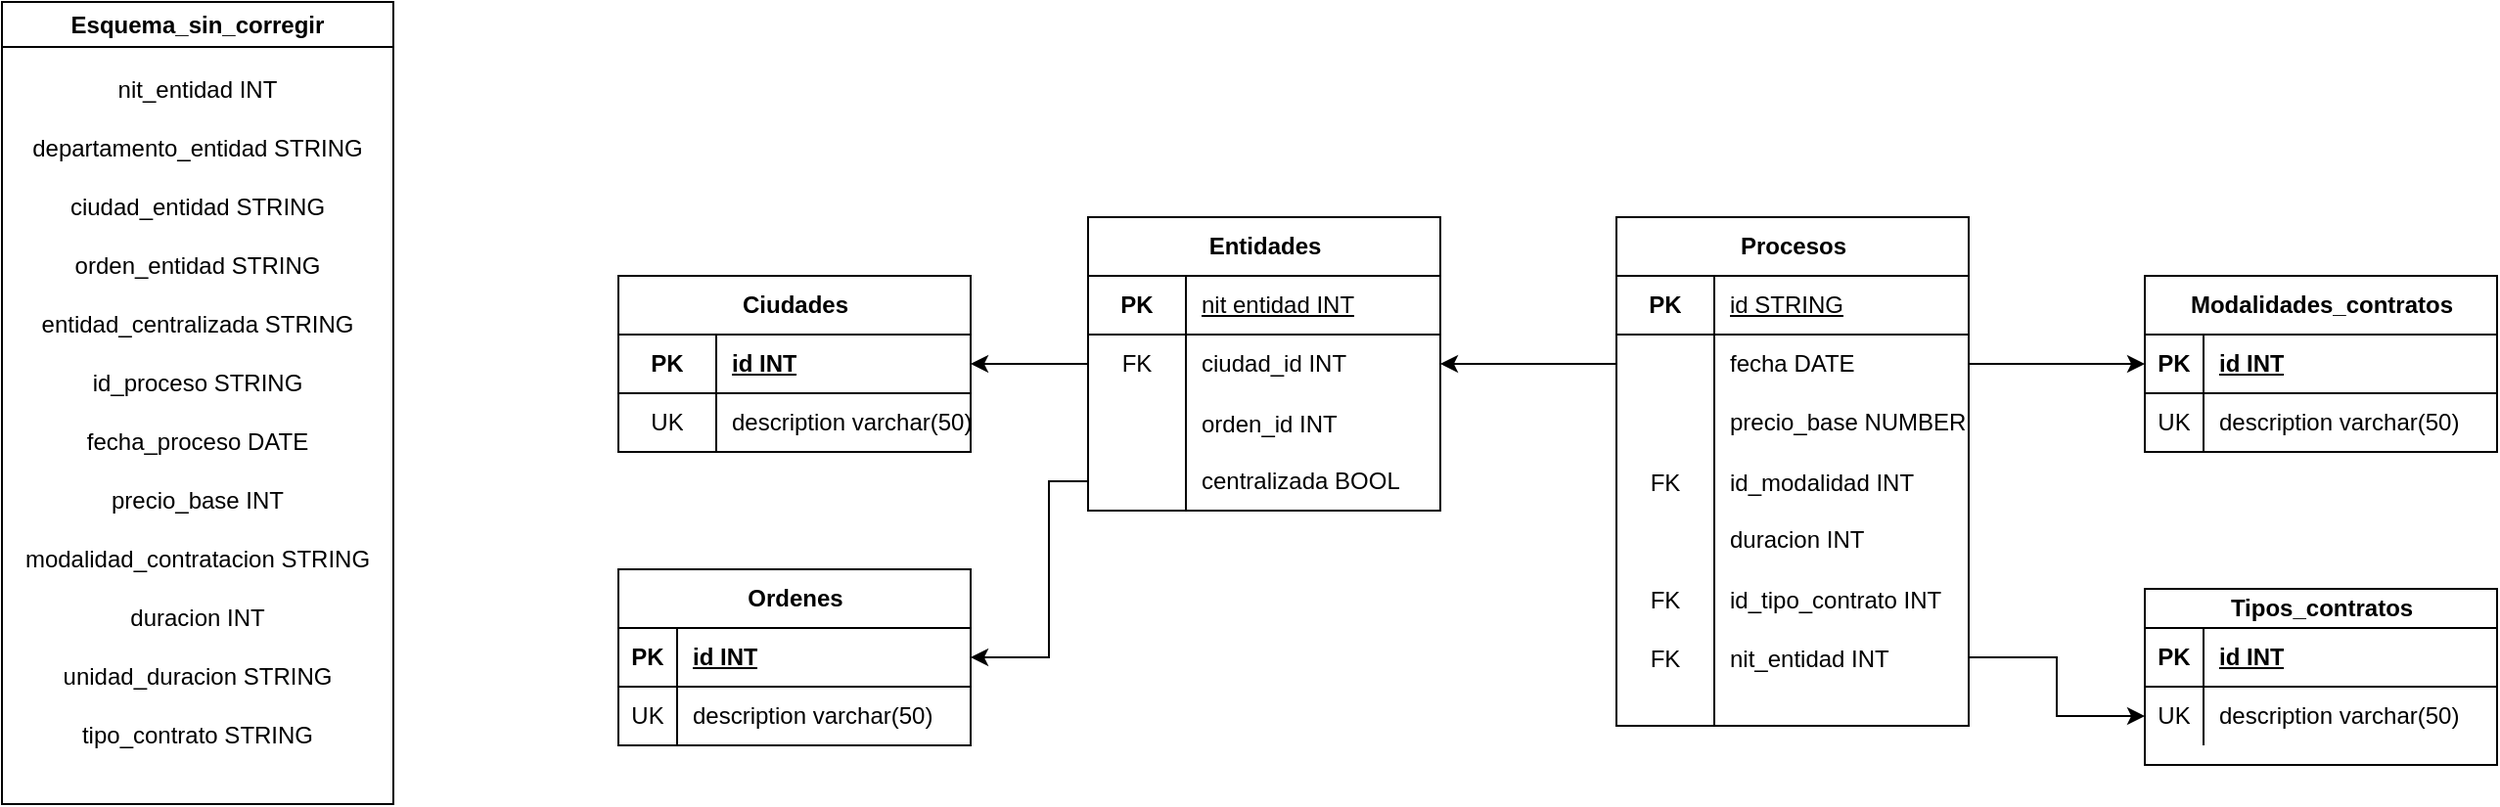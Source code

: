 <mxfile version="28.1.0">
  <diagram name="Page-1" id="_I7iHxoYjZz7G1YTvTJT">
    <mxGraphModel dx="1426" dy="827" grid="1" gridSize="10" guides="1" tooltips="1" connect="1" arrows="1" fold="1" page="1" pageScale="1" pageWidth="850" pageHeight="1100" math="0" shadow="0">
      <root>
        <mxCell id="0" />
        <mxCell id="1" parent="0" />
        <mxCell id="GgV5Tn72LejvTdqyVEqB-37" value="&lt;div&gt;Esquema_sin_corregir&lt;/div&gt;" style="swimlane;whiteSpace=wrap;html=1;" parent="1" vertex="1">
          <mxGeometry width="200" height="410" as="geometry" />
        </mxCell>
        <mxCell id="GgV5Tn72LejvTdqyVEqB-38" value="nit_entidad INT" style="text;html=1;align=center;verticalAlign=middle;whiteSpace=wrap;rounded=0;" parent="GgV5Tn72LejvTdqyVEqB-37" vertex="1">
          <mxGeometry y="30" width="200" height="30" as="geometry" />
        </mxCell>
        <mxCell id="GgV5Tn72LejvTdqyVEqB-39" value="departamento_entidad STRING" style="text;html=1;align=center;verticalAlign=middle;whiteSpace=wrap;rounded=0;" parent="GgV5Tn72LejvTdqyVEqB-37" vertex="1">
          <mxGeometry y="60" width="200" height="30" as="geometry" />
        </mxCell>
        <mxCell id="GgV5Tn72LejvTdqyVEqB-40" value="ciudad_entidad STRING" style="text;html=1;align=center;verticalAlign=middle;whiteSpace=wrap;rounded=0;" parent="GgV5Tn72LejvTdqyVEqB-37" vertex="1">
          <mxGeometry y="90" width="200" height="30" as="geometry" />
        </mxCell>
        <mxCell id="GgV5Tn72LejvTdqyVEqB-41" value="orden_entidad STRING" style="text;html=1;align=center;verticalAlign=middle;whiteSpace=wrap;rounded=0;" parent="GgV5Tn72LejvTdqyVEqB-37" vertex="1">
          <mxGeometry y="120" width="200" height="30" as="geometry" />
        </mxCell>
        <mxCell id="GgV5Tn72LejvTdqyVEqB-42" value="entidad_centralizada STRING" style="text;html=1;align=center;verticalAlign=middle;whiteSpace=wrap;rounded=0;" parent="GgV5Tn72LejvTdqyVEqB-37" vertex="1">
          <mxGeometry y="150" width="200" height="30" as="geometry" />
        </mxCell>
        <mxCell id="GgV5Tn72LejvTdqyVEqB-43" value="id_proceso STRING" style="text;html=1;align=center;verticalAlign=middle;whiteSpace=wrap;rounded=0;" parent="GgV5Tn72LejvTdqyVEqB-37" vertex="1">
          <mxGeometry y="180" width="200" height="30" as="geometry" />
        </mxCell>
        <mxCell id="GgV5Tn72LejvTdqyVEqB-44" value="fecha_proceso DATE" style="text;html=1;align=center;verticalAlign=middle;whiteSpace=wrap;rounded=0;" parent="GgV5Tn72LejvTdqyVEqB-37" vertex="1">
          <mxGeometry y="210" width="200" height="30" as="geometry" />
        </mxCell>
        <mxCell id="GgV5Tn72LejvTdqyVEqB-45" value="precio_base INT" style="text;html=1;align=center;verticalAlign=middle;whiteSpace=wrap;rounded=0;" parent="GgV5Tn72LejvTdqyVEqB-37" vertex="1">
          <mxGeometry y="240" width="200" height="30" as="geometry" />
        </mxCell>
        <mxCell id="GgV5Tn72LejvTdqyVEqB-46" value="modalidad_contratacion STRING" style="text;html=1;align=center;verticalAlign=middle;whiteSpace=wrap;rounded=0;" parent="GgV5Tn72LejvTdqyVEqB-37" vertex="1">
          <mxGeometry y="270" width="200" height="30" as="geometry" />
        </mxCell>
        <mxCell id="GgV5Tn72LejvTdqyVEqB-48" value="duracion INT" style="text;html=1;align=center;verticalAlign=middle;whiteSpace=wrap;rounded=0;" parent="GgV5Tn72LejvTdqyVEqB-37" vertex="1">
          <mxGeometry y="300" width="200" height="30" as="geometry" />
        </mxCell>
        <mxCell id="GgV5Tn72LejvTdqyVEqB-49" value="unidad_duracion STRING" style="text;html=1;align=center;verticalAlign=middle;whiteSpace=wrap;rounded=0;" parent="GgV5Tn72LejvTdqyVEqB-37" vertex="1">
          <mxGeometry y="330" width="200" height="30" as="geometry" />
        </mxCell>
        <mxCell id="GgV5Tn72LejvTdqyVEqB-50" value="tipo_contrato STRING" style="text;html=1;align=center;verticalAlign=middle;whiteSpace=wrap;rounded=0;" parent="GgV5Tn72LejvTdqyVEqB-37" vertex="1">
          <mxGeometry y="360" width="200" height="30" as="geometry" />
        </mxCell>
        <mxCell id="GgV5Tn72LejvTdqyVEqB-58" value="Ciudades" style="shape=table;startSize=30;container=1;collapsible=1;childLayout=tableLayout;fixedRows=1;rowLines=0;fontStyle=1;align=center;resizeLast=1;html=1;" parent="1" vertex="1">
          <mxGeometry x="315" y="140" width="180" height="90" as="geometry" />
        </mxCell>
        <mxCell id="GgV5Tn72LejvTdqyVEqB-59" value="" style="shape=tableRow;horizontal=0;startSize=0;swimlaneHead=0;swimlaneBody=0;fillColor=none;collapsible=0;dropTarget=0;points=[[0,0.5],[1,0.5]];portConstraint=eastwest;top=0;left=0;right=0;bottom=1;" parent="GgV5Tn72LejvTdqyVEqB-58" vertex="1">
          <mxGeometry y="30" width="180" height="30" as="geometry" />
        </mxCell>
        <mxCell id="GgV5Tn72LejvTdqyVEqB-60" value="PK" style="shape=partialRectangle;connectable=0;fillColor=none;top=0;left=0;bottom=0;right=0;fontStyle=1;overflow=hidden;whiteSpace=wrap;html=1;" parent="GgV5Tn72LejvTdqyVEqB-59" vertex="1">
          <mxGeometry width="50" height="30" as="geometry">
            <mxRectangle width="50" height="30" as="alternateBounds" />
          </mxGeometry>
        </mxCell>
        <mxCell id="GgV5Tn72LejvTdqyVEqB-61" value="id INT" style="shape=partialRectangle;connectable=0;fillColor=none;top=0;left=0;bottom=0;right=0;align=left;spacingLeft=6;fontStyle=5;overflow=hidden;whiteSpace=wrap;html=1;" parent="GgV5Tn72LejvTdqyVEqB-59" vertex="1">
          <mxGeometry x="50" width="130" height="30" as="geometry">
            <mxRectangle width="130" height="30" as="alternateBounds" />
          </mxGeometry>
        </mxCell>
        <mxCell id="GgV5Tn72LejvTdqyVEqB-65" value="" style="shape=tableRow;horizontal=0;startSize=0;swimlaneHead=0;swimlaneBody=0;fillColor=none;collapsible=0;dropTarget=0;points=[[0,0.5],[1,0.5]];portConstraint=eastwest;top=0;left=0;right=0;bottom=0;" parent="GgV5Tn72LejvTdqyVEqB-58" vertex="1">
          <mxGeometry y="60" width="180" height="30" as="geometry" />
        </mxCell>
        <mxCell id="GgV5Tn72LejvTdqyVEqB-66" value="UK" style="shape=partialRectangle;connectable=0;fillColor=none;top=0;left=0;bottom=0;right=0;editable=1;overflow=hidden;whiteSpace=wrap;html=1;" parent="GgV5Tn72LejvTdqyVEqB-65" vertex="1">
          <mxGeometry width="50" height="30" as="geometry">
            <mxRectangle width="50" height="30" as="alternateBounds" />
          </mxGeometry>
        </mxCell>
        <mxCell id="GgV5Tn72LejvTdqyVEqB-67" value="&lt;div&gt;description&amp;nbsp;varchar(50)&lt;/div&gt;" style="shape=partialRectangle;connectable=0;fillColor=none;top=0;left=0;bottom=0;right=0;align=left;spacingLeft=6;overflow=hidden;whiteSpace=wrap;html=1;" parent="GgV5Tn72LejvTdqyVEqB-65" vertex="1">
          <mxGeometry x="50" width="130" height="30" as="geometry">
            <mxRectangle width="130" height="30" as="alternateBounds" />
          </mxGeometry>
        </mxCell>
        <mxCell id="GgV5Tn72LejvTdqyVEqB-70" value="Tipos_contratos" style="shape=table;startSize=20;container=1;collapsible=1;childLayout=tableLayout;fixedRows=1;rowLines=0;fontStyle=1;align=center;resizeLast=1;html=1;" parent="1" vertex="1">
          <mxGeometry x="1095" y="300" width="180" height="90" as="geometry" />
        </mxCell>
        <mxCell id="GgV5Tn72LejvTdqyVEqB-71" value="" style="shape=tableRow;horizontal=0;startSize=0;swimlaneHead=0;swimlaneBody=0;fillColor=none;collapsible=0;dropTarget=0;points=[[0,0.5],[1,0.5]];portConstraint=eastwest;top=0;left=0;right=0;bottom=1;" parent="GgV5Tn72LejvTdqyVEqB-70" vertex="1">
          <mxGeometry y="20" width="180" height="30" as="geometry" />
        </mxCell>
        <mxCell id="GgV5Tn72LejvTdqyVEqB-72" value="PK" style="shape=partialRectangle;connectable=0;fillColor=none;top=0;left=0;bottom=0;right=0;fontStyle=1;overflow=hidden;whiteSpace=wrap;html=1;" parent="GgV5Tn72LejvTdqyVEqB-71" vertex="1">
          <mxGeometry width="30" height="30" as="geometry">
            <mxRectangle width="30" height="30" as="alternateBounds" />
          </mxGeometry>
        </mxCell>
        <mxCell id="GgV5Tn72LejvTdqyVEqB-73" value="id INT" style="shape=partialRectangle;connectable=0;fillColor=none;top=0;left=0;bottom=0;right=0;align=left;spacingLeft=6;fontStyle=5;overflow=hidden;whiteSpace=wrap;html=1;" parent="GgV5Tn72LejvTdqyVEqB-71" vertex="1">
          <mxGeometry x="30" width="150" height="30" as="geometry">
            <mxRectangle width="150" height="30" as="alternateBounds" />
          </mxGeometry>
        </mxCell>
        <mxCell id="GgV5Tn72LejvTdqyVEqB-74" value="" style="shape=tableRow;horizontal=0;startSize=0;swimlaneHead=0;swimlaneBody=0;fillColor=none;collapsible=0;dropTarget=0;points=[[0,0.5],[1,0.5]];portConstraint=eastwest;top=0;left=0;right=0;bottom=0;" parent="GgV5Tn72LejvTdqyVEqB-70" vertex="1">
          <mxGeometry y="50" width="180" height="30" as="geometry" />
        </mxCell>
        <mxCell id="GgV5Tn72LejvTdqyVEqB-75" value="UK" style="shape=partialRectangle;connectable=0;fillColor=none;top=0;left=0;bottom=0;right=0;editable=1;overflow=hidden;whiteSpace=wrap;html=1;" parent="GgV5Tn72LejvTdqyVEqB-74" vertex="1">
          <mxGeometry width="30" height="30" as="geometry">
            <mxRectangle width="30" height="30" as="alternateBounds" />
          </mxGeometry>
        </mxCell>
        <mxCell id="GgV5Tn72LejvTdqyVEqB-76" value="&lt;div&gt;description&amp;nbsp;varchar(50)&lt;/div&gt;" style="shape=partialRectangle;connectable=0;fillColor=none;top=0;left=0;bottom=0;right=0;align=left;spacingLeft=6;overflow=hidden;whiteSpace=wrap;html=1;" parent="GgV5Tn72LejvTdqyVEqB-74" vertex="1">
          <mxGeometry x="30" width="150" height="30" as="geometry">
            <mxRectangle width="150" height="30" as="alternateBounds" />
          </mxGeometry>
        </mxCell>
        <mxCell id="GgV5Tn72LejvTdqyVEqB-77" value="Entidades" style="shape=table;startSize=30;container=1;collapsible=1;childLayout=tableLayout;fixedRows=1;rowLines=0;fontStyle=1;align=center;resizeLast=1;html=1;" parent="1" vertex="1">
          <mxGeometry x="555" y="110" width="180" height="150" as="geometry">
            <mxRectangle x="680" y="440" width="90" height="30" as="alternateBounds" />
          </mxGeometry>
        </mxCell>
        <mxCell id="GgV5Tn72LejvTdqyVEqB-78" value="" style="shape=tableRow;horizontal=0;startSize=0;swimlaneHead=0;swimlaneBody=0;fillColor=none;collapsible=0;dropTarget=0;points=[[0,0.5],[1,0.5]];portConstraint=eastwest;top=0;left=0;right=0;bottom=1;" parent="GgV5Tn72LejvTdqyVEqB-77" vertex="1">
          <mxGeometry y="30" width="180" height="30" as="geometry" />
        </mxCell>
        <mxCell id="GgV5Tn72LejvTdqyVEqB-79" value="PK" style="shape=partialRectangle;connectable=0;fillColor=none;top=0;left=0;bottom=0;right=0;fontStyle=1;overflow=hidden;whiteSpace=wrap;html=1;" parent="GgV5Tn72LejvTdqyVEqB-78" vertex="1">
          <mxGeometry width="50" height="30" as="geometry">
            <mxRectangle width="50" height="30" as="alternateBounds" />
          </mxGeometry>
        </mxCell>
        <mxCell id="GgV5Tn72LejvTdqyVEqB-80" value="&lt;span style=&quot;font-weight: 400;&quot;&gt;nit entidad INT&lt;/span&gt;" style="shape=partialRectangle;connectable=0;fillColor=none;top=0;left=0;bottom=0;right=0;align=left;spacingLeft=6;fontStyle=5;overflow=hidden;whiteSpace=wrap;html=1;" parent="GgV5Tn72LejvTdqyVEqB-78" vertex="1">
          <mxGeometry x="50" width="130" height="30" as="geometry">
            <mxRectangle width="130" height="30" as="alternateBounds" />
          </mxGeometry>
        </mxCell>
        <mxCell id="GgV5Tn72LejvTdqyVEqB-81" value="" style="shape=tableRow;horizontal=0;startSize=0;swimlaneHead=0;swimlaneBody=0;fillColor=none;collapsible=0;dropTarget=0;points=[[0,0.5],[1,0.5]];portConstraint=eastwest;top=0;left=0;right=0;bottom=0;" parent="GgV5Tn72LejvTdqyVEqB-77" vertex="1">
          <mxGeometry y="60" width="180" height="30" as="geometry" />
        </mxCell>
        <mxCell id="GgV5Tn72LejvTdqyVEqB-82" value="FK" style="shape=partialRectangle;connectable=0;fillColor=none;top=0;left=0;bottom=0;right=0;editable=1;overflow=hidden;whiteSpace=wrap;html=1;" parent="GgV5Tn72LejvTdqyVEqB-81" vertex="1">
          <mxGeometry width="50" height="30" as="geometry">
            <mxRectangle width="50" height="30" as="alternateBounds" />
          </mxGeometry>
        </mxCell>
        <mxCell id="GgV5Tn72LejvTdqyVEqB-83" value="ciudad_id INT" style="shape=partialRectangle;connectable=0;fillColor=none;top=0;left=0;bottom=0;right=0;align=left;spacingLeft=6;overflow=hidden;whiteSpace=wrap;html=1;" parent="GgV5Tn72LejvTdqyVEqB-81" vertex="1">
          <mxGeometry x="50" width="130" height="30" as="geometry">
            <mxRectangle width="130" height="30" as="alternateBounds" />
          </mxGeometry>
        </mxCell>
        <mxCell id="GgV5Tn72LejvTdqyVEqB-87" value="" style="shape=tableRow;horizontal=0;startSize=0;swimlaneHead=0;swimlaneBody=0;fillColor=none;collapsible=0;dropTarget=0;points=[[0,0.5],[1,0.5]];portConstraint=eastwest;top=0;left=0;right=0;bottom=0;" parent="GgV5Tn72LejvTdqyVEqB-77" vertex="1">
          <mxGeometry y="90" width="180" height="30" as="geometry" />
        </mxCell>
        <mxCell id="GgV5Tn72LejvTdqyVEqB-88" value="" style="shape=partialRectangle;connectable=0;fillColor=none;top=0;left=0;bottom=0;right=0;editable=1;overflow=hidden;" parent="GgV5Tn72LejvTdqyVEqB-87" vertex="1">
          <mxGeometry width="50" height="30" as="geometry">
            <mxRectangle width="50" height="30" as="alternateBounds" />
          </mxGeometry>
        </mxCell>
        <mxCell id="GgV5Tn72LejvTdqyVEqB-89" value="orden_id INT" style="shape=partialRectangle;connectable=0;fillColor=none;top=0;left=0;bottom=0;right=0;align=left;spacingLeft=6;overflow=hidden;" parent="GgV5Tn72LejvTdqyVEqB-87" vertex="1">
          <mxGeometry x="50" width="130" height="30" as="geometry">
            <mxRectangle width="130" height="30" as="alternateBounds" />
          </mxGeometry>
        </mxCell>
        <mxCell id="GgV5Tn72LejvTdqyVEqB-90" value="" style="shape=tableRow;horizontal=0;startSize=0;swimlaneHead=0;swimlaneBody=0;fillColor=none;collapsible=0;dropTarget=0;points=[[0,0.5],[1,0.5]];portConstraint=eastwest;top=0;left=0;right=0;bottom=0;" parent="GgV5Tn72LejvTdqyVEqB-77" vertex="1">
          <mxGeometry y="120" width="180" height="30" as="geometry" />
        </mxCell>
        <mxCell id="GgV5Tn72LejvTdqyVEqB-91" value="" style="shape=partialRectangle;connectable=0;fillColor=none;top=0;left=0;bottom=0;right=0;editable=1;overflow=hidden;whiteSpace=wrap;html=1;" parent="GgV5Tn72LejvTdqyVEqB-90" vertex="1">
          <mxGeometry width="50" height="30" as="geometry">
            <mxRectangle width="50" height="30" as="alternateBounds" />
          </mxGeometry>
        </mxCell>
        <mxCell id="GgV5Tn72LejvTdqyVEqB-92" value="&lt;span style=&quot;text-wrap-mode: nowrap;&quot;&gt;centralizada BOOL&lt;/span&gt;" style="shape=partialRectangle;connectable=0;fillColor=none;top=0;left=0;bottom=0;right=0;align=left;spacingLeft=6;overflow=hidden;whiteSpace=wrap;html=1;" parent="GgV5Tn72LejvTdqyVEqB-90" vertex="1">
          <mxGeometry x="50" width="130" height="30" as="geometry">
            <mxRectangle width="130" height="30" as="alternateBounds" />
          </mxGeometry>
        </mxCell>
        <mxCell id="GgV5Tn72LejvTdqyVEqB-102" value="Ordenes" style="shape=table;startSize=30;container=1;collapsible=1;childLayout=tableLayout;fixedRows=1;rowLines=0;fontStyle=1;align=center;resizeLast=1;html=1;" parent="1" vertex="1">
          <mxGeometry x="315" y="290" width="180" height="90" as="geometry" />
        </mxCell>
        <mxCell id="GgV5Tn72LejvTdqyVEqB-103" value="" style="shape=tableRow;horizontal=0;startSize=0;swimlaneHead=0;swimlaneBody=0;fillColor=none;collapsible=0;dropTarget=0;points=[[0,0.5],[1,0.5]];portConstraint=eastwest;top=0;left=0;right=0;bottom=1;" parent="GgV5Tn72LejvTdqyVEqB-102" vertex="1">
          <mxGeometry y="30" width="180" height="30" as="geometry" />
        </mxCell>
        <mxCell id="GgV5Tn72LejvTdqyVEqB-104" value="PK" style="shape=partialRectangle;connectable=0;fillColor=none;top=0;left=0;bottom=0;right=0;fontStyle=1;overflow=hidden;whiteSpace=wrap;html=1;" parent="GgV5Tn72LejvTdqyVEqB-103" vertex="1">
          <mxGeometry width="30" height="30" as="geometry">
            <mxRectangle width="30" height="30" as="alternateBounds" />
          </mxGeometry>
        </mxCell>
        <mxCell id="GgV5Tn72LejvTdqyVEqB-105" value="id INT" style="shape=partialRectangle;connectable=0;fillColor=none;top=0;left=0;bottom=0;right=0;align=left;spacingLeft=6;fontStyle=5;overflow=hidden;whiteSpace=wrap;html=1;" parent="GgV5Tn72LejvTdqyVEqB-103" vertex="1">
          <mxGeometry x="30" width="150" height="30" as="geometry">
            <mxRectangle width="150" height="30" as="alternateBounds" />
          </mxGeometry>
        </mxCell>
        <mxCell id="GgV5Tn72LejvTdqyVEqB-106" value="" style="shape=tableRow;horizontal=0;startSize=0;swimlaneHead=0;swimlaneBody=0;fillColor=none;collapsible=0;dropTarget=0;points=[[0,0.5],[1,0.5]];portConstraint=eastwest;top=0;left=0;right=0;bottom=0;" parent="GgV5Tn72LejvTdqyVEqB-102" vertex="1">
          <mxGeometry y="60" width="180" height="30" as="geometry" />
        </mxCell>
        <mxCell id="GgV5Tn72LejvTdqyVEqB-107" value="UK" style="shape=partialRectangle;connectable=0;fillColor=none;top=0;left=0;bottom=0;right=0;editable=1;overflow=hidden;whiteSpace=wrap;html=1;" parent="GgV5Tn72LejvTdqyVEqB-106" vertex="1">
          <mxGeometry width="30" height="30" as="geometry">
            <mxRectangle width="30" height="30" as="alternateBounds" />
          </mxGeometry>
        </mxCell>
        <mxCell id="GgV5Tn72LejvTdqyVEqB-108" value="&lt;div&gt;description&amp;nbsp;varchar(50)&lt;/div&gt;" style="shape=partialRectangle;connectable=0;fillColor=none;top=0;left=0;bottom=0;right=0;align=left;spacingLeft=6;overflow=hidden;whiteSpace=wrap;html=1;" parent="GgV5Tn72LejvTdqyVEqB-106" vertex="1">
          <mxGeometry x="30" width="150" height="30" as="geometry">
            <mxRectangle width="150" height="30" as="alternateBounds" />
          </mxGeometry>
        </mxCell>
        <mxCell id="GgV5Tn72LejvTdqyVEqB-110" style="edgeStyle=orthogonalEdgeStyle;rounded=0;orthogonalLoop=1;jettySize=auto;html=1;" parent="1" source="GgV5Tn72LejvTdqyVEqB-81" target="GgV5Tn72LejvTdqyVEqB-59" edge="1">
          <mxGeometry relative="1" as="geometry" />
        </mxCell>
        <mxCell id="GgV5Tn72LejvTdqyVEqB-115" value="Procesos" style="shape=table;startSize=30;container=1;collapsible=1;childLayout=tableLayout;fixedRows=1;rowLines=0;fontStyle=1;align=center;resizeLast=1;html=1;" parent="1" vertex="1">
          <mxGeometry x="825" y="110" width="180" height="260" as="geometry">
            <mxRectangle x="680" y="440" width="90" height="30" as="alternateBounds" />
          </mxGeometry>
        </mxCell>
        <mxCell id="GgV5Tn72LejvTdqyVEqB-116" value="" style="shape=tableRow;horizontal=0;startSize=0;swimlaneHead=0;swimlaneBody=0;fillColor=none;collapsible=0;dropTarget=0;points=[[0,0.5],[1,0.5]];portConstraint=eastwest;top=0;left=0;right=0;bottom=1;" parent="GgV5Tn72LejvTdqyVEqB-115" vertex="1">
          <mxGeometry y="30" width="180" height="30" as="geometry" />
        </mxCell>
        <mxCell id="GgV5Tn72LejvTdqyVEqB-117" value="PK" style="shape=partialRectangle;connectable=0;fillColor=none;top=0;left=0;bottom=0;right=0;fontStyle=1;overflow=hidden;whiteSpace=wrap;html=1;" parent="GgV5Tn72LejvTdqyVEqB-116" vertex="1">
          <mxGeometry width="50" height="30" as="geometry">
            <mxRectangle width="50" height="30" as="alternateBounds" />
          </mxGeometry>
        </mxCell>
        <mxCell id="GgV5Tn72LejvTdqyVEqB-118" value="&lt;span style=&quot;font-weight: 400;&quot;&gt;id STRING&lt;/span&gt;" style="shape=partialRectangle;connectable=0;fillColor=none;top=0;left=0;bottom=0;right=0;align=left;spacingLeft=6;fontStyle=5;overflow=hidden;whiteSpace=wrap;html=1;" parent="GgV5Tn72LejvTdqyVEqB-116" vertex="1">
          <mxGeometry x="50" width="130" height="30" as="geometry">
            <mxRectangle width="130" height="30" as="alternateBounds" />
          </mxGeometry>
        </mxCell>
        <mxCell id="GgV5Tn72LejvTdqyVEqB-119" value="" style="shape=tableRow;horizontal=0;startSize=0;swimlaneHead=0;swimlaneBody=0;fillColor=none;collapsible=0;dropTarget=0;points=[[0,0.5],[1,0.5]];portConstraint=eastwest;top=0;left=0;right=0;bottom=0;" parent="GgV5Tn72LejvTdqyVEqB-115" vertex="1">
          <mxGeometry y="60" width="180" height="30" as="geometry" />
        </mxCell>
        <mxCell id="GgV5Tn72LejvTdqyVEqB-120" value="" style="shape=partialRectangle;connectable=0;fillColor=none;top=0;left=0;bottom=0;right=0;editable=1;overflow=hidden;whiteSpace=wrap;html=1;" parent="GgV5Tn72LejvTdqyVEqB-119" vertex="1">
          <mxGeometry width="50" height="30" as="geometry">
            <mxRectangle width="50" height="30" as="alternateBounds" />
          </mxGeometry>
        </mxCell>
        <mxCell id="GgV5Tn72LejvTdqyVEqB-121" value="fecha DATE" style="shape=partialRectangle;connectable=0;fillColor=none;top=0;left=0;bottom=0;right=0;align=left;spacingLeft=6;overflow=hidden;whiteSpace=wrap;html=1;" parent="GgV5Tn72LejvTdqyVEqB-119" vertex="1">
          <mxGeometry x="50" width="130" height="30" as="geometry">
            <mxRectangle width="130" height="30" as="alternateBounds" />
          </mxGeometry>
        </mxCell>
        <mxCell id="GgV5Tn72LejvTdqyVEqB-122" value="" style="shape=tableRow;horizontal=0;startSize=0;swimlaneHead=0;swimlaneBody=0;fillColor=none;collapsible=0;dropTarget=0;points=[[0,0.5],[1,0.5]];portConstraint=eastwest;top=0;left=0;right=0;bottom=0;" parent="GgV5Tn72LejvTdqyVEqB-115" vertex="1">
          <mxGeometry y="90" width="180" height="30" as="geometry" />
        </mxCell>
        <mxCell id="GgV5Tn72LejvTdqyVEqB-123" value="" style="shape=partialRectangle;connectable=0;fillColor=none;top=0;left=0;bottom=0;right=0;editable=1;overflow=hidden;whiteSpace=wrap;html=1;" parent="GgV5Tn72LejvTdqyVEqB-122" vertex="1">
          <mxGeometry width="50" height="30" as="geometry">
            <mxRectangle width="50" height="30" as="alternateBounds" />
          </mxGeometry>
        </mxCell>
        <mxCell id="GgV5Tn72LejvTdqyVEqB-124" value="&lt;span style=&quot;text-wrap-mode: nowrap;&quot;&gt;precio_base NUMBER&lt;/span&gt;" style="shape=partialRectangle;connectable=0;fillColor=none;top=0;left=0;bottom=0;right=0;align=left;spacingLeft=6;overflow=hidden;whiteSpace=wrap;html=1;" parent="GgV5Tn72LejvTdqyVEqB-122" vertex="1">
          <mxGeometry x="50" width="130" height="30" as="geometry">
            <mxRectangle width="130" height="30" as="alternateBounds" />
          </mxGeometry>
        </mxCell>
        <mxCell id="GgV5Tn72LejvTdqyVEqB-125" value="" style="shape=tableRow;horizontal=0;startSize=0;swimlaneHead=0;swimlaneBody=0;fillColor=none;collapsible=0;dropTarget=0;points=[[0,0.5],[1,0.5]];portConstraint=eastwest;top=0;left=0;right=0;bottom=0;" parent="GgV5Tn72LejvTdqyVEqB-115" vertex="1">
          <mxGeometry y="120" width="180" height="30" as="geometry" />
        </mxCell>
        <mxCell id="GgV5Tn72LejvTdqyVEqB-126" value="FK" style="shape=partialRectangle;connectable=0;fillColor=none;top=0;left=0;bottom=0;right=0;editable=1;overflow=hidden;" parent="GgV5Tn72LejvTdqyVEqB-125" vertex="1">
          <mxGeometry width="50" height="30" as="geometry">
            <mxRectangle width="50" height="30" as="alternateBounds" />
          </mxGeometry>
        </mxCell>
        <mxCell id="GgV5Tn72LejvTdqyVEqB-127" value="id_modalidad INT" style="shape=partialRectangle;connectable=0;fillColor=none;top=0;left=0;bottom=0;right=0;align=left;spacingLeft=6;overflow=hidden;" parent="GgV5Tn72LejvTdqyVEqB-125" vertex="1">
          <mxGeometry x="50" width="130" height="30" as="geometry">
            <mxRectangle width="130" height="30" as="alternateBounds" />
          </mxGeometry>
        </mxCell>
        <mxCell id="GgV5Tn72LejvTdqyVEqB-128" value="" style="shape=tableRow;horizontal=0;startSize=0;swimlaneHead=0;swimlaneBody=0;fillColor=none;collapsible=0;dropTarget=0;points=[[0,0.5],[1,0.5]];portConstraint=eastwest;top=0;left=0;right=0;bottom=0;" parent="GgV5Tn72LejvTdqyVEqB-115" vertex="1">
          <mxGeometry y="150" width="180" height="30" as="geometry" />
        </mxCell>
        <mxCell id="GgV5Tn72LejvTdqyVEqB-129" value="" style="shape=partialRectangle;connectable=0;fillColor=none;top=0;left=0;bottom=0;right=0;editable=1;overflow=hidden;whiteSpace=wrap;html=1;" parent="GgV5Tn72LejvTdqyVEqB-128" vertex="1">
          <mxGeometry width="50" height="30" as="geometry">
            <mxRectangle width="50" height="30" as="alternateBounds" />
          </mxGeometry>
        </mxCell>
        <mxCell id="GgV5Tn72LejvTdqyVEqB-130" value="&lt;span style=&quot;text-wrap-mode: nowrap;&quot;&gt;duracion INT&lt;/span&gt;" style="shape=partialRectangle;connectable=0;fillColor=none;top=0;left=0;bottom=0;right=0;align=left;spacingLeft=6;overflow=hidden;whiteSpace=wrap;html=1;" parent="GgV5Tn72LejvTdqyVEqB-128" vertex="1">
          <mxGeometry x="50" width="130" height="30" as="geometry">
            <mxRectangle width="130" height="30" as="alternateBounds" />
          </mxGeometry>
        </mxCell>
        <mxCell id="GgV5Tn72LejvTdqyVEqB-131" value="" style="shape=tableRow;horizontal=0;startSize=0;swimlaneHead=0;swimlaneBody=0;fillColor=none;collapsible=0;dropTarget=0;points=[[0,0.5],[1,0.5]];portConstraint=eastwest;top=0;left=0;right=0;bottom=0;" parent="GgV5Tn72LejvTdqyVEqB-115" vertex="1">
          <mxGeometry y="180" width="180" height="30" as="geometry" />
        </mxCell>
        <mxCell id="GgV5Tn72LejvTdqyVEqB-132" value="FK" style="shape=partialRectangle;connectable=0;fillColor=none;top=0;left=0;bottom=0;right=0;editable=1;overflow=hidden;" parent="GgV5Tn72LejvTdqyVEqB-131" vertex="1">
          <mxGeometry width="50" height="30" as="geometry">
            <mxRectangle width="50" height="30" as="alternateBounds" />
          </mxGeometry>
        </mxCell>
        <mxCell id="GgV5Tn72LejvTdqyVEqB-133" value="id_tipo_contrato INT" style="shape=partialRectangle;connectable=0;fillColor=none;top=0;left=0;bottom=0;right=0;align=left;spacingLeft=6;overflow=hidden;" parent="GgV5Tn72LejvTdqyVEqB-131" vertex="1">
          <mxGeometry x="50" width="130" height="30" as="geometry">
            <mxRectangle width="130" height="30" as="alternateBounds" />
          </mxGeometry>
        </mxCell>
        <mxCell id="GgV5Tn72LejvTdqyVEqB-134" value="" style="shape=tableRow;horizontal=0;startSize=0;swimlaneHead=0;swimlaneBody=0;fillColor=none;collapsible=0;dropTarget=0;points=[[0,0.5],[1,0.5]];portConstraint=eastwest;top=0;left=0;right=0;bottom=0;" parent="GgV5Tn72LejvTdqyVEqB-115" vertex="1">
          <mxGeometry y="210" width="180" height="30" as="geometry" />
        </mxCell>
        <mxCell id="GgV5Tn72LejvTdqyVEqB-135" value="FK" style="shape=partialRectangle;connectable=0;fillColor=none;top=0;left=0;bottom=0;right=0;editable=1;overflow=hidden;" parent="GgV5Tn72LejvTdqyVEqB-134" vertex="1">
          <mxGeometry width="50" height="30" as="geometry">
            <mxRectangle width="50" height="30" as="alternateBounds" />
          </mxGeometry>
        </mxCell>
        <mxCell id="GgV5Tn72LejvTdqyVEqB-136" value="nit_entidad INT" style="shape=partialRectangle;connectable=0;fillColor=none;top=0;left=0;bottom=0;right=0;align=left;spacingLeft=6;overflow=hidden;" parent="GgV5Tn72LejvTdqyVEqB-134" vertex="1">
          <mxGeometry x="50" width="130" height="30" as="geometry">
            <mxRectangle width="130" height="30" as="alternateBounds" />
          </mxGeometry>
        </mxCell>
        <mxCell id="GgV5Tn72LejvTdqyVEqB-137" value="" style="shape=tableRow;horizontal=0;startSize=0;swimlaneHead=0;swimlaneBody=0;fillColor=none;collapsible=0;dropTarget=0;points=[[0,0.5],[1,0.5]];portConstraint=eastwest;top=0;left=0;right=0;bottom=0;" parent="GgV5Tn72LejvTdqyVEqB-115" vertex="1">
          <mxGeometry y="240" width="180" height="20" as="geometry" />
        </mxCell>
        <mxCell id="GgV5Tn72LejvTdqyVEqB-138" value="" style="shape=partialRectangle;connectable=0;fillColor=none;top=0;left=0;bottom=0;right=0;editable=1;overflow=hidden;" parent="GgV5Tn72LejvTdqyVEqB-137" vertex="1">
          <mxGeometry width="50" height="20" as="geometry">
            <mxRectangle width="50" height="20" as="alternateBounds" />
          </mxGeometry>
        </mxCell>
        <mxCell id="GgV5Tn72LejvTdqyVEqB-139" value="" style="shape=partialRectangle;connectable=0;fillColor=none;top=0;left=0;bottom=0;right=0;align=left;spacingLeft=6;overflow=hidden;" parent="GgV5Tn72LejvTdqyVEqB-137" vertex="1">
          <mxGeometry x="50" width="130" height="20" as="geometry">
            <mxRectangle width="130" height="20" as="alternateBounds" />
          </mxGeometry>
        </mxCell>
        <mxCell id="GgV5Tn72LejvTdqyVEqB-142" value="Modalidades_contratos" style="shape=table;startSize=30;container=1;collapsible=1;childLayout=tableLayout;fixedRows=1;rowLines=0;fontStyle=1;align=center;resizeLast=1;html=1;" parent="1" vertex="1">
          <mxGeometry x="1095" y="140" width="180" height="90" as="geometry" />
        </mxCell>
        <mxCell id="GgV5Tn72LejvTdqyVEqB-143" value="" style="shape=tableRow;horizontal=0;startSize=0;swimlaneHead=0;swimlaneBody=0;fillColor=none;collapsible=0;dropTarget=0;points=[[0,0.5],[1,0.5]];portConstraint=eastwest;top=0;left=0;right=0;bottom=1;" parent="GgV5Tn72LejvTdqyVEqB-142" vertex="1">
          <mxGeometry y="30" width="180" height="30" as="geometry" />
        </mxCell>
        <mxCell id="GgV5Tn72LejvTdqyVEqB-144" value="PK" style="shape=partialRectangle;connectable=0;fillColor=none;top=0;left=0;bottom=0;right=0;fontStyle=1;overflow=hidden;whiteSpace=wrap;html=1;" parent="GgV5Tn72LejvTdqyVEqB-143" vertex="1">
          <mxGeometry width="30" height="30" as="geometry">
            <mxRectangle width="30" height="30" as="alternateBounds" />
          </mxGeometry>
        </mxCell>
        <mxCell id="GgV5Tn72LejvTdqyVEqB-145" value="id INT" style="shape=partialRectangle;connectable=0;fillColor=none;top=0;left=0;bottom=0;right=0;align=left;spacingLeft=6;fontStyle=5;overflow=hidden;whiteSpace=wrap;html=1;" parent="GgV5Tn72LejvTdqyVEqB-143" vertex="1">
          <mxGeometry x="30" width="150" height="30" as="geometry">
            <mxRectangle width="150" height="30" as="alternateBounds" />
          </mxGeometry>
        </mxCell>
        <mxCell id="GgV5Tn72LejvTdqyVEqB-146" value="" style="shape=tableRow;horizontal=0;startSize=0;swimlaneHead=0;swimlaneBody=0;fillColor=none;collapsible=0;dropTarget=0;points=[[0,0.5],[1,0.5]];portConstraint=eastwest;top=0;left=0;right=0;bottom=0;" parent="GgV5Tn72LejvTdqyVEqB-142" vertex="1">
          <mxGeometry y="60" width="180" height="30" as="geometry" />
        </mxCell>
        <mxCell id="GgV5Tn72LejvTdqyVEqB-147" value="UK" style="shape=partialRectangle;connectable=0;fillColor=none;top=0;left=0;bottom=0;right=0;editable=1;overflow=hidden;whiteSpace=wrap;html=1;" parent="GgV5Tn72LejvTdqyVEqB-146" vertex="1">
          <mxGeometry width="30" height="30" as="geometry">
            <mxRectangle width="30" height="30" as="alternateBounds" />
          </mxGeometry>
        </mxCell>
        <mxCell id="GgV5Tn72LejvTdqyVEqB-148" value="&lt;div&gt;description&amp;nbsp;varchar(50)&lt;/div&gt;" style="shape=partialRectangle;connectable=0;fillColor=none;top=0;left=0;bottom=0;right=0;align=left;spacingLeft=6;overflow=hidden;whiteSpace=wrap;html=1;" parent="GgV5Tn72LejvTdqyVEqB-146" vertex="1">
          <mxGeometry x="30" width="150" height="30" as="geometry">
            <mxRectangle width="150" height="30" as="alternateBounds" />
          </mxGeometry>
        </mxCell>
        <mxCell id="n3XXjc1kmxW_z9TBxMN--1" style="edgeStyle=orthogonalEdgeStyle;rounded=0;orthogonalLoop=1;jettySize=auto;html=1;exitX=0;exitY=0.5;exitDx=0;exitDy=0;entryX=1;entryY=0.5;entryDx=0;entryDy=0;" parent="1" source="GgV5Tn72LejvTdqyVEqB-90" target="GgV5Tn72LejvTdqyVEqB-103" edge="1">
          <mxGeometry relative="1" as="geometry">
            <Array as="points">
              <mxPoint x="535" y="245" />
              <mxPoint x="535" y="335" />
            </Array>
          </mxGeometry>
        </mxCell>
        <mxCell id="n3XXjc1kmxW_z9TBxMN--2" style="edgeStyle=orthogonalEdgeStyle;rounded=0;orthogonalLoop=1;jettySize=auto;html=1;exitX=1;exitY=0.5;exitDx=0;exitDy=0;entryX=0;entryY=0.5;entryDx=0;entryDy=0;" parent="1" source="GgV5Tn72LejvTdqyVEqB-134" target="GgV5Tn72LejvTdqyVEqB-74" edge="1">
          <mxGeometry relative="1" as="geometry" />
        </mxCell>
        <mxCell id="n3XXjc1kmxW_z9TBxMN--3" style="edgeStyle=orthogonalEdgeStyle;rounded=0;orthogonalLoop=1;jettySize=auto;html=1;exitX=1;exitY=0.5;exitDx=0;exitDy=0;entryX=0;entryY=0.5;entryDx=0;entryDy=0;" parent="1" source="GgV5Tn72LejvTdqyVEqB-119" target="GgV5Tn72LejvTdqyVEqB-143" edge="1">
          <mxGeometry relative="1" as="geometry" />
        </mxCell>
        <mxCell id="n3XXjc1kmxW_z9TBxMN--34" style="edgeStyle=orthogonalEdgeStyle;rounded=0;orthogonalLoop=1;jettySize=auto;html=1;exitX=0;exitY=0.5;exitDx=0;exitDy=0;entryX=1;entryY=0.5;entryDx=0;entryDy=0;" parent="1" source="GgV5Tn72LejvTdqyVEqB-119" target="GgV5Tn72LejvTdqyVEqB-77" edge="1">
          <mxGeometry relative="1" as="geometry" />
        </mxCell>
      </root>
    </mxGraphModel>
  </diagram>
</mxfile>
